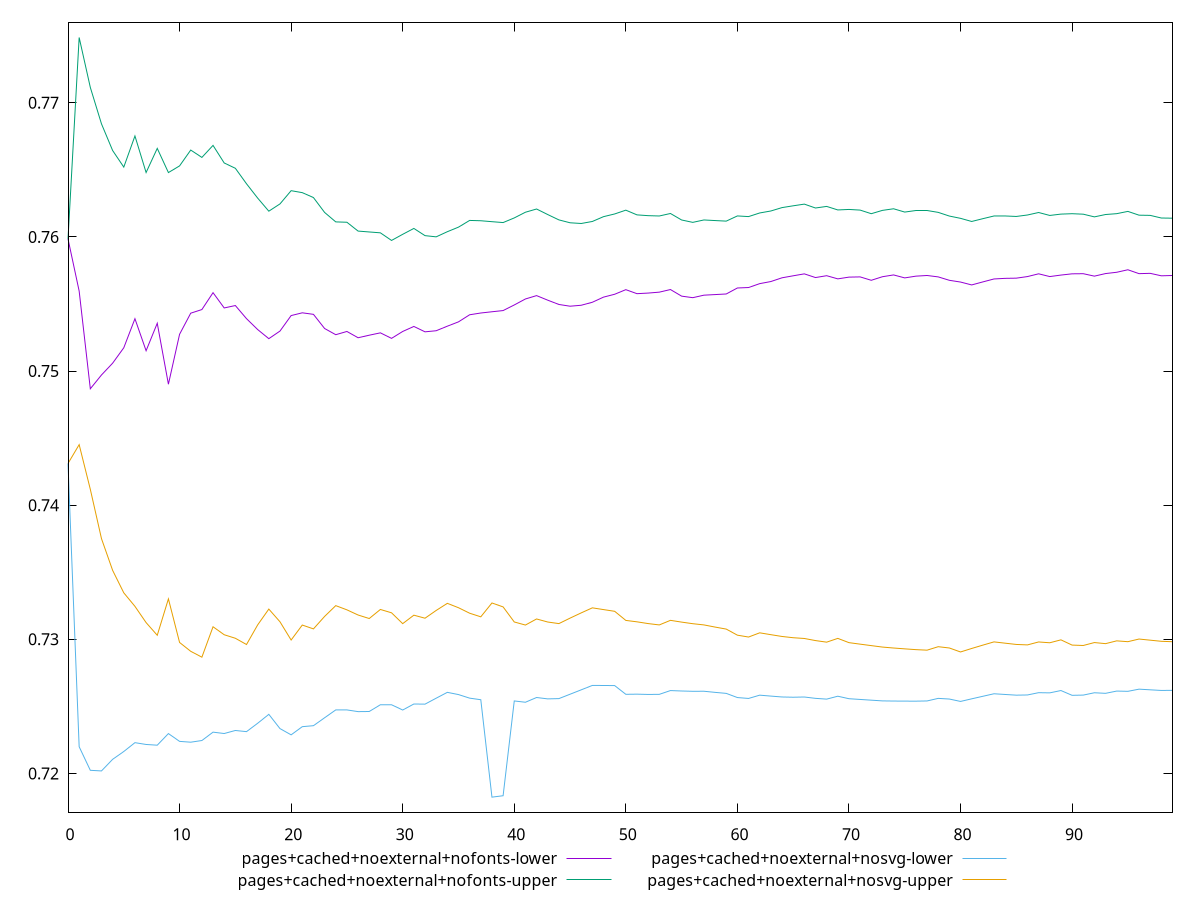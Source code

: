 reset

$pagesCachedNoexternalNofontsLower <<EOF
0 0.7598553563944119
1 0.7559644595538539
2 0.7486799762203471
3 0.7497079414234747
4 0.7505889588160183
5 0.7517375960635322
6 0.753903189850073
7 0.7515158813315396
8 0.7535650316797292
9 0.7490197339030578
10 0.7527416969523724
11 0.7543159978988294
12 0.7545864529572285
13 0.7558456753052114
14 0.7547064141995322
15 0.7548862942282445
16 0.7539080260978492
17 0.7530963424000063
18 0.7524165819784348
19 0.7529823261508594
20 0.7541380484875453
21 0.7543437842130192
22 0.7542296558377316
23 0.7531743272328931
24 0.7527120241388212
25 0.7529531360384129
26 0.7524850991753695
27 0.7526740877402213
28 0.7528498276372441
29 0.7524386721311336
30 0.7529523316808441
31 0.7533276792685644
32 0.7529260924699601
33 0.75300701102574
34 0.753346634978388
35 0.7536689420409899
36 0.7541978333311637
37 0.7543295730551084
38 0.7544222454285796
39 0.7545112622657527
40 0.7549289862211822
41 0.7553755711346305
42 0.7556261813686458
43 0.7552858330353103
44 0.7549662041605026
45 0.7548364972024777
46 0.7549072747425413
47 0.7551308387261694
48 0.7555135523343264
49 0.7557272769858178
50 0.7560697051268399
51 0.7557705006834917
52 0.7558159049471983
53 0.7558843255615486
54 0.7560788385290943
55 0.7555873508398131
56 0.7554722478095552
57 0.7556591034689132
58 0.755703542983847
59 0.7557479373741528
60 0.7561949546739801
61 0.7562290562039669
62 0.7565189048382736
63 0.756675723805375
64 0.756954263625077
65 0.7571036357595285
66 0.7572477652809111
67 0.7569724976958019
68 0.7571107314721836
69 0.7568748257967868
70 0.7570047204474019
71 0.7570219122198827
72 0.7567686504740594
73 0.7570344189413264
74 0.7571683029780026
75 0.7569467064293462
76 0.7570774108638737
77 0.7571268622447089
78 0.7570218018488208
79 0.7567680206855647
80 0.7566378062014403
81 0.7564222869496178
82 0.7566478475660996
83 0.7568678856661332
84 0.7569133821367116
85 0.7569277398306521
86 0.7570462866659099
87 0.7572516707057101
88 0.7570464116893112
89 0.7571577058937554
90 0.757250525701436
91 0.7572601883478864
92 0.7570785656339798
93 0.7572701414560394
94 0.7573671623761883
95 0.7575536214227657
96 0.7572638071642128
97 0.757287289364741
98 0.7571031230326375
99 0.7571263511693148
EOF

$pagesCachedNoexternalNofontsUpper <<EOF
0 0.7598553563944119
1 0.7748725900028821
2 0.7711497493670103
3 0.7684340627846541
4 0.7664450547399392
5 0.7652094129319074
6 0.7675294970072939
7 0.7648035985921166
8 0.7666031150945197
9 0.7648007253661648
10 0.7652981526494844
11 0.7664795477560358
12 0.7659304720378001
13 0.7668263434733518
14 0.7655163854568724
15 0.7651200414808804
16 0.7639650887158165
17 0.7628980176797091
18 0.7619211679579438
19 0.7624638907615727
20 0.7634501003000556
21 0.7633035617985564
22 0.7629361608729558
23 0.7618283939181137
24 0.761123432616307
25 0.7610962393090012
26 0.7604378221480073
27 0.7603721561901838
28 0.7603079305393202
29 0.759740026436829
30 0.7601969884142884
31 0.76063498663693
32 0.7600982354014265
33 0.7600080383056856
34 0.7603909136706203
35 0.7607319486659372
36 0.7612323947791947
37 0.7612083941962507
38 0.7611387790996997
39 0.7610727590468848
40 0.7614189285482128
41 0.7618434586458848
42 0.7620838745665581
43 0.7616698797941301
44 0.7612725184513894
45 0.7610569994857819
46 0.7610037679072109
47 0.7611542805060542
48 0.7615132753812195
49 0.7617147340963778
50 0.7619978538688319
51 0.7616464008377978
52 0.7615880563736753
53 0.7615629263406218
54 0.7617494704848439
55 0.7612653910167945
56 0.7610881375979512
57 0.7612670595166325
58 0.761222322177213
59 0.7611804047104932
60 0.761567410611611
61 0.7615177743334087
62 0.7617884931577853
63 0.7619360261151955
64 0.7621886994945382
65 0.7623224659740574
66 0.7624482574118134
67 0.7621584711299507
68 0.762277176263012
69 0.7620139474731307
70 0.7620512533601481
71 0.7620028342133875
72 0.7617346793637039
73 0.7619813229442914
74 0.7621010480747673
75 0.7618556593408989
76 0.7619716597460792
77 0.7619724069083276
78 0.7618330565897651
79 0.761557760242938
80 0.7613881633462274
81 0.7611545869963781
82 0.7613623578956461
83 0.7615630599334454
84 0.7615644805721924
85 0.7615284655827871
86 0.761637294720099
87 0.7618229245852747
88 0.7616036318944737
89 0.7617031917683391
90 0.7617334500405609
91 0.7616975787032161
92 0.7614975236419468
93 0.7616726835087415
94 0.7617361908867536
95 0.7619051966628426
96 0.7616237212493984
97 0.761609150571818
98 0.7614124641242863
99 0.7613985615065714
EOF

$pagesCachedNoexternalNosvgLower <<EOF
0 0.7431099333946388
1 0.72198888453563
2 0.7202316527658401
3 0.7201847556115948
4 0.7210507433801326
5 0.721634207612104
6 0.7222930457521684
7 0.7221583837606947
8 0.7221043424663307
9 0.7229705653782245
10 0.7223887159149809
11 0.7223282846512831
12 0.7224526373835615
13 0.7230771370703571
14 0.7229745221407171
15 0.723201084493821
16 0.7231151194014511
17 0.723739193761816
18 0.7244058971318025
19 0.7233411989399327
20 0.7228763331615851
21 0.7234854919654441
22 0.7235587051649097
23 0.724150203776235
24 0.7247344527684303
25 0.7247351456490934
26 0.7246069695535527
27 0.724616720630209
28 0.7251206787615228
29 0.7251180806569133
30 0.7247267266578088
31 0.7251756477852355
32 0.7251649059511986
33 0.7256078120743642
34 0.7260446658856349
35 0.7258784804037157
36 0.7256127302026789
37 0.725494465161015
38 0.7182303962221107
39 0.718336319808073
40 0.7254036902645199
41 0.7253062559117018
42 0.7256605081703247
43 0.7255575401210771
44 0.7255784815696613
45 0.725904141482349
46 0.7262314864075011
47 0.7265611059406567
48 0.7265563308091387
49 0.7265485303350994
50 0.7258983613457488
51 0.7259091510894383
52 0.7258883286073811
53 0.7258957528571829
54 0.7261773385699596
55 0.7261454844050429
56 0.726122603343361
57 0.7261266206140493
58 0.7260430552257648
59 0.7259677067772852
60 0.7256568388235456
61 0.7255899554199394
62 0.7258343001498426
63 0.7257655163868211
64 0.7256994835823065
65 0.7256806987023632
66 0.7256975953537114
67 0.7255969872575853
68 0.7255395725448469
69 0.7257563124993486
70 0.7255700086559814
71 0.7255155244251469
72 0.7254613211123716
73 0.7254077789496255
74 0.7253959170863301
75 0.7253905616070732
76 0.7253879891835381
77 0.7254029694971916
78 0.7255950164771758
79 0.7255456297452045
80 0.7253672848114394
81 0.7255611698203659
82 0.7257508728793878
83 0.7259391840439259
84 0.7258862860889065
85 0.7258349820599475
86 0.7258494185548411
87 0.7260201433952169
88 0.7260062120956201
89 0.7261799428368829
90 0.7258233687876039
91 0.7258395002750052
92 0.7260136248777418
93 0.7259712759189921
94 0.7261400404990684
95 0.7261204643289146
96 0.726282440614613
97 0.726233840519119
98 0.726186016643632
99 0.726194949591509
EOF

$pagesCachedNoexternalNosvgUpper <<EOF
0 0.7431099333946388
1 0.7445146109520039
2 0.7411825092806525
3 0.7375082914814337
4 0.735140556174202
5 0.7334645518669033
6 0.7324569309034068
7 0.7312453168170919
8 0.7303004976278156
9 0.7330137816454813
10 0.7297650745627127
11 0.7291044444105621
12 0.7286675964293755
13 0.7309349252542326
14 0.7303399853222226
15 0.7300772948108845
16 0.7296115620951722
17 0.7310733749900294
18 0.732253002473931
19 0.7313059038989101
20 0.7299456893846841
21 0.7310626653425114
22 0.7307757279018603
23 0.7317051050263929
24 0.7325103200655656
25 0.7321963173294477
26 0.731811209962831
27 0.7315489131538264
28 0.7322245423978424
29 0.7319761211329174
30 0.7311671789138947
31 0.73179817231516
32 0.7315725708671657
33 0.7321503674372444
34 0.732681241410459
35 0.7323547714056429
36 0.731944662098668
37 0.7316765614083146
38 0.7327081498581404
39 0.732415301177977
40 0.7312929279165704
41 0.7310622204812667
42 0.7315162334629717
43 0.7312888786427735
44 0.7311703401859451
45 0.7315784730918284
46 0.7319691421755704
47 0.7323457484112608
48 0.7322153534411822
49 0.7320871504856485
50 0.7314083707419794
51 0.73130234276081
52 0.7311718638595898
53 0.7310716486663037
54 0.7314135367890574
55 0.7312821585665216
56 0.7311633760860612
57 0.7310726845172342
58 0.7309119486364262
59 0.7307613924783214
60 0.7303077582353166
61 0.7301682265542795
62 0.7304830832620923
63 0.7303447216821108
64 0.7302108935903511
65 0.7301176046602849
66 0.7300614012062209
67 0.7299046752681962
68 0.7297868176633452
69 0.7300685503115806
70 0.729750296720555
71 0.7296387859440886
72 0.7295289334482024
73 0.7294210828212825
74 0.729350187206005
75 0.7292874974864664
76 0.7292292208491974
77 0.729189715304314
78 0.729448539547106
79 0.7293523066421139
80 0.7290553231928938
81 0.7293160064327451
82 0.7295654780812375
83 0.7298071748861091
84 0.7297104216032894
85 0.729616127137382
86 0.7295823801428817
87 0.7298016301099424
88 0.7297414576341943
89 0.7299589308987127
90 0.7295681217406762
91 0.7295388137031255
92 0.7297567069222854
93 0.729675601188022
94 0.7298841584791079
95 0.7298219441221282
96 0.7300199992357569
97 0.7299349362330728
98 0.7298512601332203
99 0.7298196814971032
EOF

set key outside below
set xrange [0:99]
set yrange [0.7170975523464953:0.7760054338784975]
set trange [0.7170975523464953:0.7760054338784975]
set terminal svg size 640, 560 enhanced background rgb 'white'
set output "reprap/meta/scoreEstimate/comparison/sorted/6_vs_7.svg"

plot $pagesCachedNoexternalNofontsLower title "pages+cached+noexternal+nofonts-lower" with line, \
     $pagesCachedNoexternalNofontsUpper title "pages+cached+noexternal+nofonts-upper" with line, \
     $pagesCachedNoexternalNosvgLower title "pages+cached+noexternal+nosvg-lower" with line, \
     $pagesCachedNoexternalNosvgUpper title "pages+cached+noexternal+nosvg-upper" with line

reset
